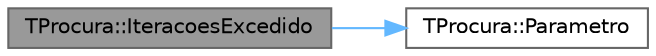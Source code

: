 digraph "TProcura::IteracoesExcedido"
{
 // LATEX_PDF_SIZE
  bgcolor="transparent";
  edge [fontname=Helvetica,fontsize=10,labelfontname=Helvetica,labelfontsize=10];
  node [fontname=Helvetica,fontsize=10,shape=box,height=0.2,width=0.4];
  rankdir="LR";
  Node1 [id="Node000001",label="TProcura::IteracoesExcedido",height=0.2,width=0.4,color="gray40", fillcolor="grey60", style="filled", fontcolor="black",tooltip=" "];
  Node1 -> Node2 [id="edge1_Node000001_Node000002",color="steelblue1",style="solid",tooltip=" "];
  Node2 [id="Node000002",label="TProcura::Parametro",height=0.2,width=0.4,color="grey40", fillcolor="white", style="filled",URL="$classTProcura.html#a0e9e692f29af8a5d5279a8647c800437",tooltip=" "];
}

